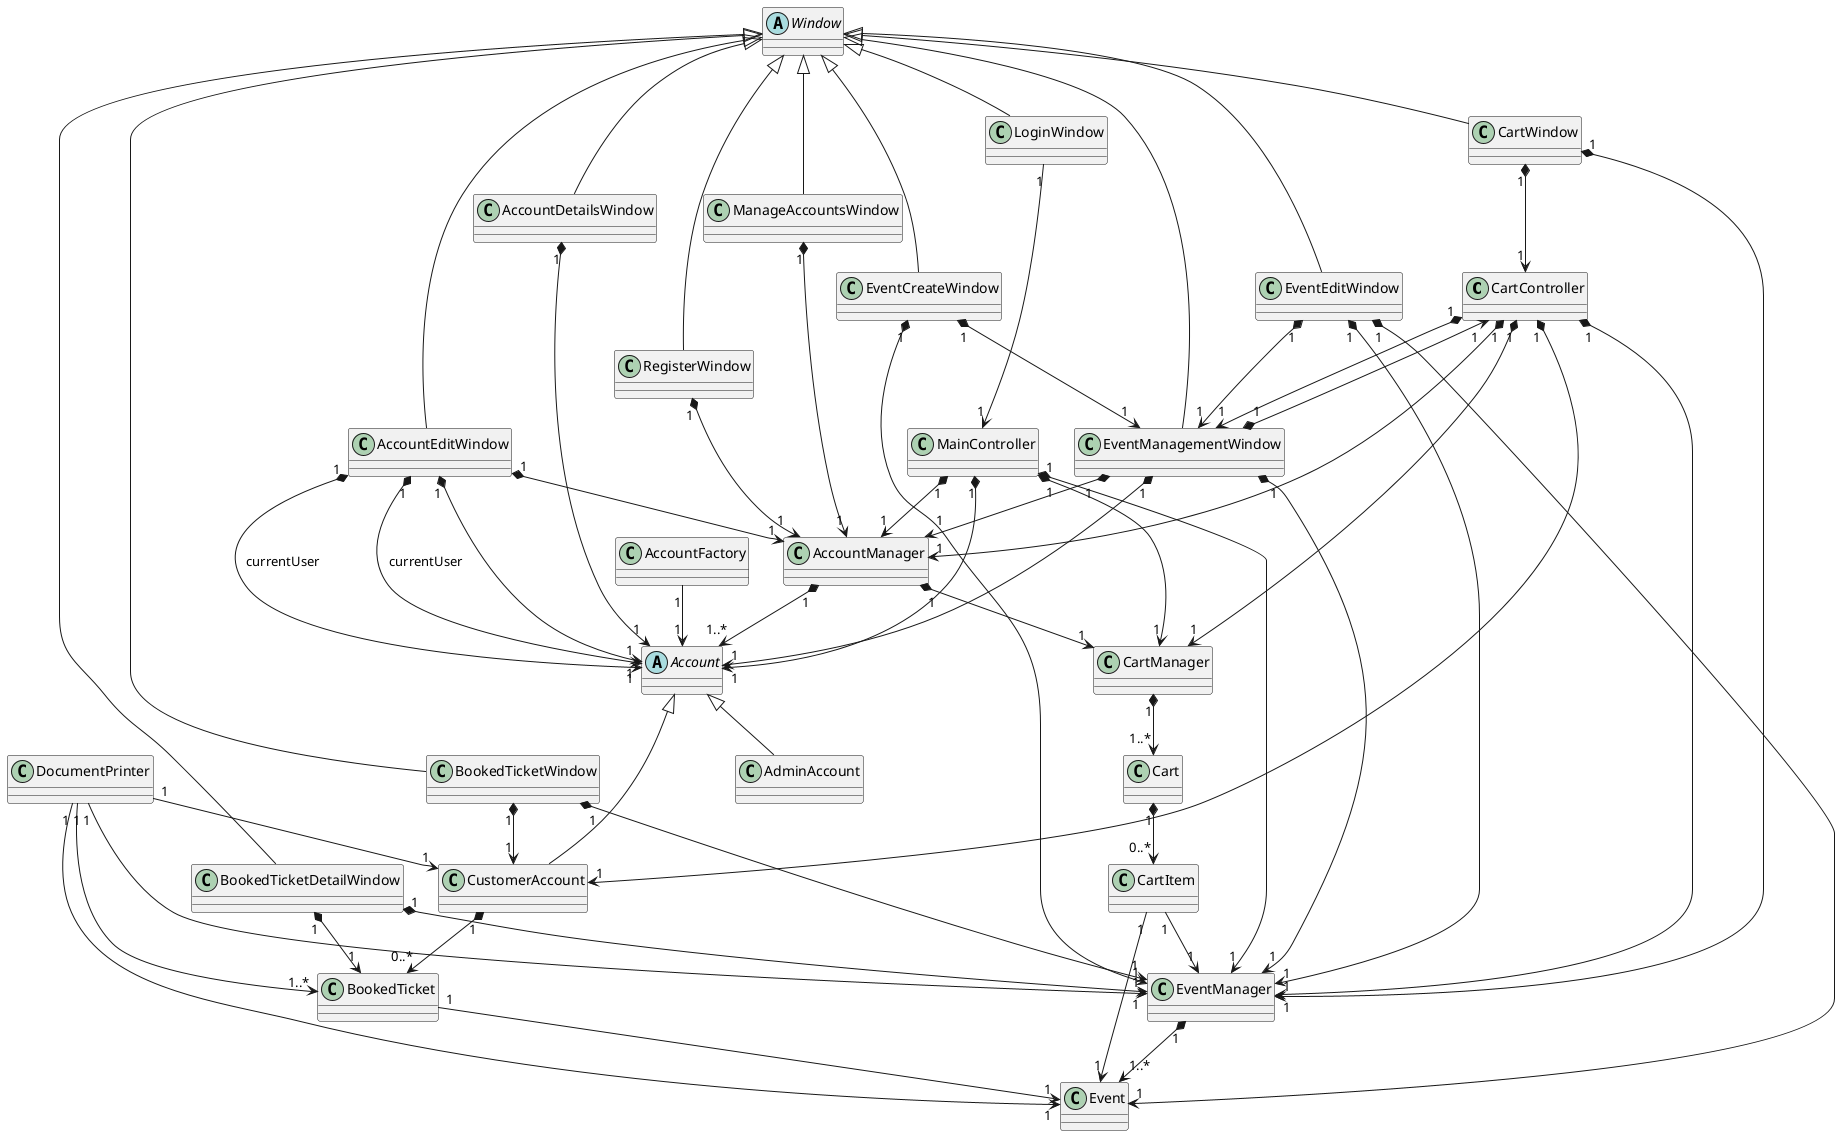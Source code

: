 @startuml
    class CartController {
    }

    class MainController {
    }


    class AccountManager {
    }

    class CartManager {
    }

    class EventManager {
    }

    class DocumentPrinter {
    }

    class AccountFactory {
    }

    class Cart {
    }

    class CartItem {
    }

    class Event {
    }

    class BookedTicket {
    }

    abstract class Account {
    }

    class CustomerAccount extends Account {
    }

    class AdminAccount extends Account {
    }

    abstract class Window {
    }

    class EventManagementWindow extends Window {
    }

    class CartWindow extends Window {
    }

    class LoginWindow extends Window {
    }

    class EventCreateWindow extends Window {
    }

    class EventEditWindow extends Window {
    }

    class BookedTicketWindow extends Window {
    }

    class BookedTicketDetailWindow extends Window {
    }

    class AccountDetailsWindow extends Window {
    }

    class AccountEditWindow extends Window {
    }

    class RegisterWindow extends Window {
    }

    class ManageAccountsWindow extends Window {
    }

' Relationen im Controller
MainController "1" *--> "1" AccountManager
MainController "1" *--> "1" EventManager
MainController "1" *--> "1" CartManager
MainController "1" *--> "1" Account

CartController "1" *--> "1" EventManager
CartController "1" *--> "1" EventManagementWindow
CartController "1" *--> "1" CustomerAccount
CartController "1" *--> "1" CartManager
CartController "1" *--> "1" AccountManager

' Relationen im Datenmanager
AccountManager "1" *--> "1..*" Account
AccountManager "1" *--> "1" CartManager

CartManager "1" *--> "1..*" Cart

EventManager "1" *--> "1..*" Event

DocumentPrinter "1" --> "1..*" BookedTicket
DocumentPrinter "1" --> "1" CustomerAccount
DocumentPrinter "1" --> "1" EventManager
DocumentPrinter "1" --> "1" Event

AccountFactory "1" --> "1" Account

' Relationen im Warenkorb
Cart "1" *--> "0..*" CartItem
CartItem "1" --> "1" EventManager
CartItem "1" --> "1" Event

' Relationen für Events und Buchungen
CustomerAccount "1" *--> "0..*" BookedTicket
BookedTicket "1" --> "1" Event

' Relationen für GUI-Klassen
EventManagementWindow "1" *--> "1" EventManager
EventManagementWindow "1" *--> "1" CartController
EventManagementWindow "1" *--> "1" AccountManager
EventManagementWindow "1" *--> "1" Account

CartWindow "1" *--> "1" CartController
CartWindow "1" *--> "1" EventManager

LoginWindow "1" --> "1" MainController

EventCreateWindow "1" *--> "1" EventManager
EventCreateWindow "1" *--> "1" EventManagementWindow

EventEditWindow "1" *--> "1" EventManager
EventEditWindow "1" *--> "1" Event
EventEditWindow "1" *--> "1" EventManagementWindow

BookedTicketWindow "1" *--> "1" CustomerAccount
BookedTicketWindow "1" *--> "1" EventManager

BookedTicketDetailWindow "1" *--> "1" BookedTicket
BookedTicketDetailWindow "1" *--> "1" EventManager

AccountDetailsWindow "1" *--> "1" Account

AccountEditWindow "1" *--> "1" AccountManager
AccountEditWindow "1" *--> "1" Account
AccountEditWindow "1" *--> "1" Account : currentUser


RegisterWindow "1" *--> "1" AccountManager

ManageAccountsWindow "1" *--> "1" AccountManager
AccountEditWindow "1" *--> "1" Account : currentUser


@enduml



@enduml

